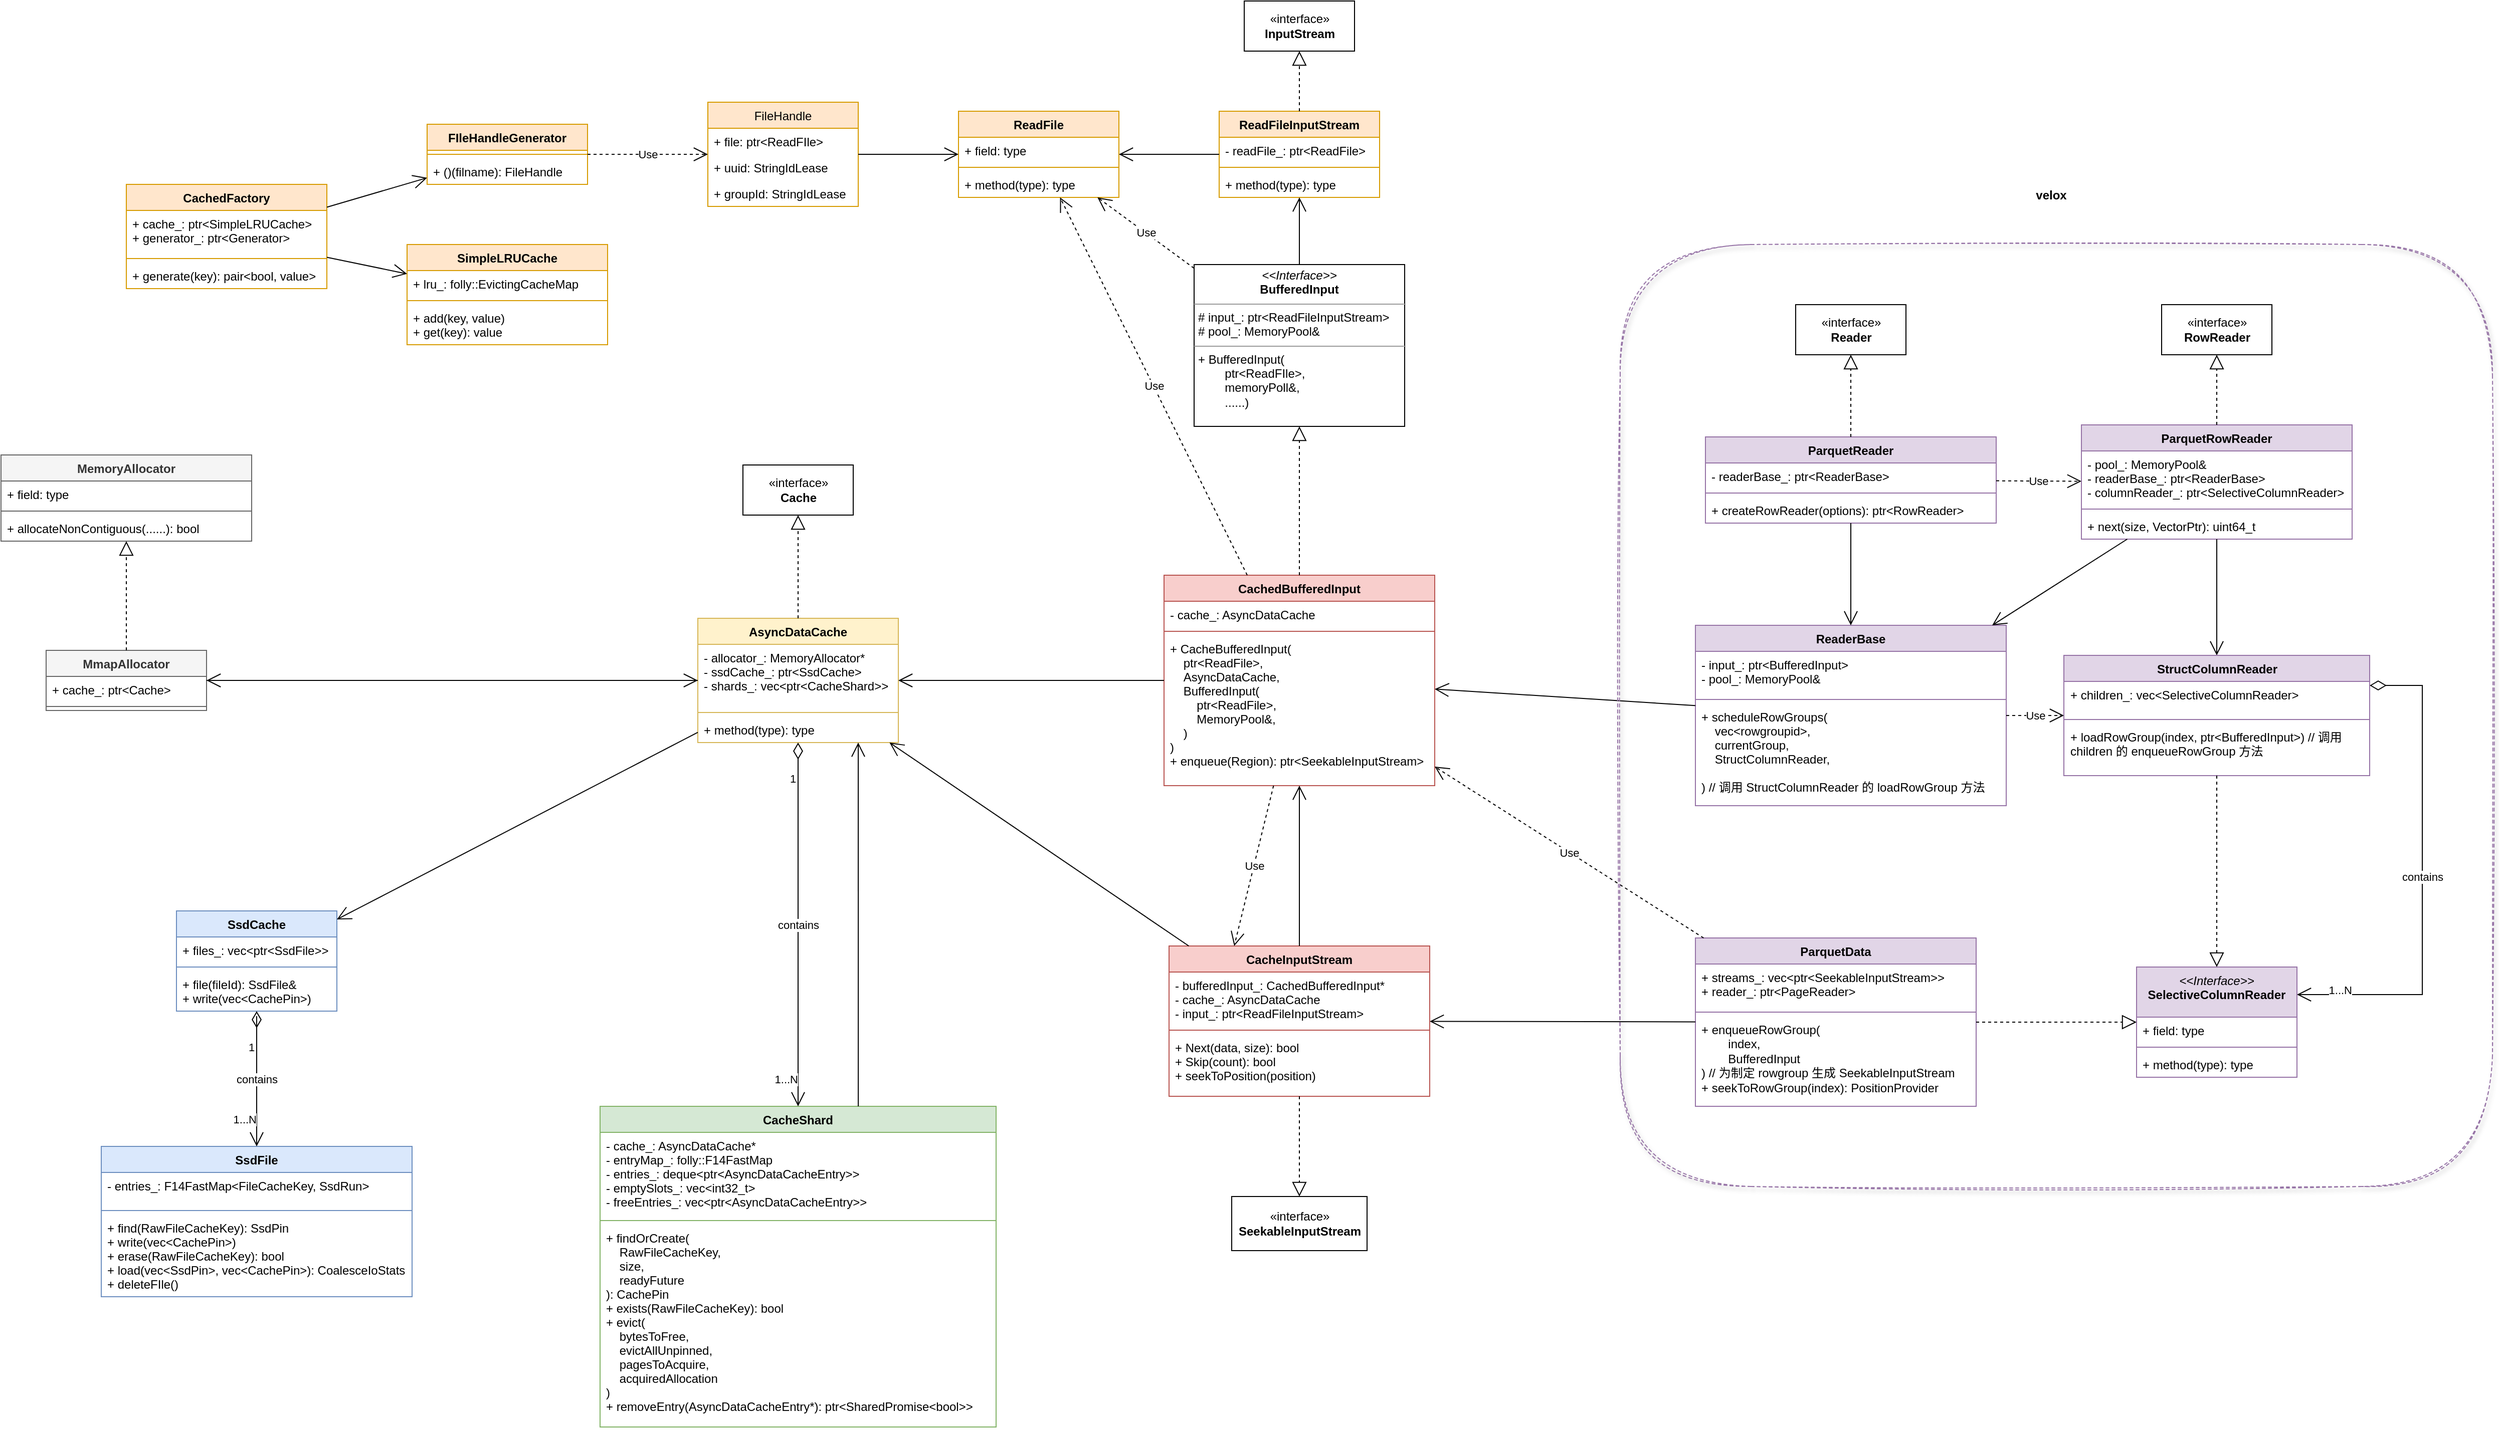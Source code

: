 <mxfile version="24.3.1" type="github">
  <diagram name="第 1 页" id="Pp-75ZngFEsOOak7LyUB">
    <mxGraphModel dx="2874" dy="721" grid="1" gridSize="10" guides="1" tooltips="1" connect="1" arrows="1" fold="1" page="0" pageScale="1" pageWidth="827" pageHeight="1169" math="0" shadow="0">
      <root>
        <mxCell id="0" />
        <mxCell id="1" parent="0" />
        <mxCell id="CNc3Xjs3FIzdw5K3xw-y-1" value="SimpleLRUCache" style="swimlane;fontStyle=1;align=center;verticalAlign=top;childLayout=stackLayout;horizontal=1;startSize=26;horizontalStack=0;resizeParent=1;resizeParentMax=0;resizeLast=0;collapsible=1;marginBottom=0;fillColor=#ffe6cc;strokeColor=#d79b00;" parent="1" vertex="1">
          <mxGeometry x="-210" y="660" width="200" height="100" as="geometry" />
        </mxCell>
        <mxCell id="CNc3Xjs3FIzdw5K3xw-y-2" value="+ lru_: folly::EvictingCacheMap" style="text;strokeColor=none;fillColor=none;align=left;verticalAlign=top;spacingLeft=4;spacingRight=4;overflow=hidden;rotatable=0;points=[[0,0.5],[1,0.5]];portConstraint=eastwest;" parent="CNc3Xjs3FIzdw5K3xw-y-1" vertex="1">
          <mxGeometry y="26" width="200" height="26" as="geometry" />
        </mxCell>
        <mxCell id="CNc3Xjs3FIzdw5K3xw-y-3" value="" style="line;strokeWidth=1;fillColor=none;align=left;verticalAlign=middle;spacingTop=-1;spacingLeft=3;spacingRight=3;rotatable=0;labelPosition=right;points=[];portConstraint=eastwest;strokeColor=inherit;" parent="CNc3Xjs3FIzdw5K3xw-y-1" vertex="1">
          <mxGeometry y="52" width="200" height="8" as="geometry" />
        </mxCell>
        <mxCell id="CNc3Xjs3FIzdw5K3xw-y-4" value="+ add(key, value)&#xa;+ get(key): value" style="text;strokeColor=none;fillColor=none;align=left;verticalAlign=top;spacingLeft=4;spacingRight=4;overflow=hidden;rotatable=0;points=[[0,0.5],[1,0.5]];portConstraint=eastwest;" parent="CNc3Xjs3FIzdw5K3xw-y-1" vertex="1">
          <mxGeometry y="60" width="200" height="40" as="geometry" />
        </mxCell>
        <mxCell id="CNc3Xjs3FIzdw5K3xw-y-5" value="FIleHandleGenerator" style="swimlane;fontStyle=1;align=center;verticalAlign=top;childLayout=stackLayout;horizontal=1;startSize=26;horizontalStack=0;resizeParent=1;resizeParentMax=0;resizeLast=0;collapsible=1;marginBottom=0;fillColor=#ffe6cc;strokeColor=#d79b00;" parent="1" vertex="1">
          <mxGeometry x="-190" y="540" width="160" height="60" as="geometry" />
        </mxCell>
        <mxCell id="CNc3Xjs3FIzdw5K3xw-y-6" value="" style="line;strokeWidth=1;fillColor=none;align=left;verticalAlign=middle;spacingTop=-1;spacingLeft=3;spacingRight=3;rotatable=0;labelPosition=right;points=[];portConstraint=eastwest;strokeColor=inherit;" parent="CNc3Xjs3FIzdw5K3xw-y-5" vertex="1">
          <mxGeometry y="26" width="160" height="8" as="geometry" />
        </mxCell>
        <mxCell id="CNc3Xjs3FIzdw5K3xw-y-7" value="+ ()(filname): FileHandle" style="text;strokeColor=none;fillColor=none;align=left;verticalAlign=top;spacingLeft=4;spacingRight=4;overflow=hidden;rotatable=0;points=[[0,0.5],[1,0.5]];portConstraint=eastwest;" parent="CNc3Xjs3FIzdw5K3xw-y-5" vertex="1">
          <mxGeometry y="34" width="160" height="26" as="geometry" />
        </mxCell>
        <mxCell id="CNc3Xjs3FIzdw5K3xw-y-8" value="FileHandle" style="swimlane;fontStyle=0;childLayout=stackLayout;horizontal=1;startSize=26;fillColor=#ffe6cc;horizontalStack=0;resizeParent=1;resizeParentMax=0;resizeLast=0;collapsible=1;marginBottom=0;strokeColor=#d79b00;" parent="1" vertex="1">
          <mxGeometry x="90" y="518" width="150" height="104" as="geometry" />
        </mxCell>
        <mxCell id="CNc3Xjs3FIzdw5K3xw-y-9" value="+ file: ptr&lt;ReadFIle&gt;" style="text;strokeColor=none;fillColor=none;align=left;verticalAlign=top;spacingLeft=4;spacingRight=4;overflow=hidden;rotatable=0;points=[[0,0.5],[1,0.5]];portConstraint=eastwest;" parent="CNc3Xjs3FIzdw5K3xw-y-8" vertex="1">
          <mxGeometry y="26" width="150" height="26" as="geometry" />
        </mxCell>
        <mxCell id="CNc3Xjs3FIzdw5K3xw-y-10" value="+ uuid: StringIdLease" style="text;strokeColor=none;fillColor=none;align=left;verticalAlign=top;spacingLeft=4;spacingRight=4;overflow=hidden;rotatable=0;points=[[0,0.5],[1,0.5]];portConstraint=eastwest;" parent="CNc3Xjs3FIzdw5K3xw-y-8" vertex="1">
          <mxGeometry y="52" width="150" height="26" as="geometry" />
        </mxCell>
        <mxCell id="CNc3Xjs3FIzdw5K3xw-y-11" value="+ groupId: StringIdLease" style="text;strokeColor=none;fillColor=none;align=left;verticalAlign=top;spacingLeft=4;spacingRight=4;overflow=hidden;rotatable=0;points=[[0,0.5],[1,0.5]];portConstraint=eastwest;" parent="CNc3Xjs3FIzdw5K3xw-y-8" vertex="1">
          <mxGeometry y="78" width="150" height="26" as="geometry" />
        </mxCell>
        <mxCell id="CNc3Xjs3FIzdw5K3xw-y-12" value="ParquetReader" style="swimlane;fontStyle=1;align=center;verticalAlign=top;childLayout=stackLayout;horizontal=1;startSize=26;horizontalStack=0;resizeParent=1;resizeParentMax=0;resizeLast=0;collapsible=1;marginBottom=0;fillColor=#e1d5e7;strokeColor=#9673a6;" parent="1" vertex="1">
          <mxGeometry x="1085" y="852" width="290" height="86" as="geometry" />
        </mxCell>
        <mxCell id="CNc3Xjs3FIzdw5K3xw-y-13" value="- readerBase_: ptr&lt;ReaderBase&gt;" style="text;strokeColor=none;fillColor=none;align=left;verticalAlign=top;spacingLeft=4;spacingRight=4;overflow=hidden;rotatable=0;points=[[0,0.5],[1,0.5]];portConstraint=eastwest;" parent="CNc3Xjs3FIzdw5K3xw-y-12" vertex="1">
          <mxGeometry y="26" width="290" height="26" as="geometry" />
        </mxCell>
        <mxCell id="CNc3Xjs3FIzdw5K3xw-y-14" value="" style="line;strokeWidth=1;fillColor=none;align=left;verticalAlign=middle;spacingTop=-1;spacingLeft=3;spacingRight=3;rotatable=0;labelPosition=right;points=[];portConstraint=eastwest;strokeColor=inherit;" parent="CNc3Xjs3FIzdw5K3xw-y-12" vertex="1">
          <mxGeometry y="52" width="290" height="8" as="geometry" />
        </mxCell>
        <mxCell id="CNc3Xjs3FIzdw5K3xw-y-15" value="+ createRowReader(options): ptr&lt;RowReader&gt;" style="text;strokeColor=none;fillColor=none;align=left;verticalAlign=top;spacingLeft=4;spacingRight=4;overflow=hidden;rotatable=0;points=[[0,0.5],[1,0.5]];portConstraint=eastwest;" parent="CNc3Xjs3FIzdw5K3xw-y-12" vertex="1">
          <mxGeometry y="60" width="290" height="26" as="geometry" />
        </mxCell>
        <mxCell id="CNc3Xjs3FIzdw5K3xw-y-16" value="ParquetRowReader" style="swimlane;fontStyle=1;align=center;verticalAlign=top;childLayout=stackLayout;horizontal=1;startSize=26;horizontalStack=0;resizeParent=1;resizeParentMax=0;resizeLast=0;collapsible=1;marginBottom=0;fillColor=#e1d5e7;strokeColor=#9673a6;" parent="1" vertex="1">
          <mxGeometry x="1460" y="840" width="270" height="114" as="geometry" />
        </mxCell>
        <mxCell id="CNc3Xjs3FIzdw5K3xw-y-17" value="- pool_: MemoryPool&amp;&#xa;- readerBase_: ptr&lt;ReaderBase&gt;&#xa;- columnReader_: ptr&lt;SelectiveColumnReader&gt;" style="text;strokeColor=none;fillColor=none;align=left;verticalAlign=top;spacingLeft=4;spacingRight=4;overflow=hidden;rotatable=0;points=[[0,0.5],[1,0.5]];portConstraint=eastwest;" parent="CNc3Xjs3FIzdw5K3xw-y-16" vertex="1">
          <mxGeometry y="26" width="270" height="54" as="geometry" />
        </mxCell>
        <mxCell id="CNc3Xjs3FIzdw5K3xw-y-18" value="" style="line;strokeWidth=1;fillColor=none;align=left;verticalAlign=middle;spacingTop=-1;spacingLeft=3;spacingRight=3;rotatable=0;labelPosition=right;points=[];portConstraint=eastwest;strokeColor=inherit;" parent="CNc3Xjs3FIzdw5K3xw-y-16" vertex="1">
          <mxGeometry y="80" width="270" height="8" as="geometry" />
        </mxCell>
        <mxCell id="CNc3Xjs3FIzdw5K3xw-y-19" value="+ next(size, VectorPtr): uint64_t" style="text;strokeColor=none;fillColor=none;align=left;verticalAlign=top;spacingLeft=4;spacingRight=4;overflow=hidden;rotatable=0;points=[[0,0.5],[1,0.5]];portConstraint=eastwest;" parent="CNc3Xjs3FIzdw5K3xw-y-16" vertex="1">
          <mxGeometry y="88" width="270" height="26" as="geometry" />
        </mxCell>
        <mxCell id="CNc3Xjs3FIzdw5K3xw-y-20" value="AsyncDataCache" style="swimlane;fontStyle=1;align=center;verticalAlign=top;childLayout=stackLayout;horizontal=1;startSize=26;horizontalStack=0;resizeParent=1;resizeParentMax=0;resizeLast=0;collapsible=1;marginBottom=0;fillColor=#fff2cc;strokeColor=#d6b656;" parent="1" vertex="1">
          <mxGeometry x="80" y="1033" width="200" height="124" as="geometry" />
        </mxCell>
        <mxCell id="CNc3Xjs3FIzdw5K3xw-y-21" value="- allocator_: MemoryAllocator*&#xa;- ssdCache_: ptr&lt;SsdCache&gt;&#xa;- shards_: vec&lt;ptr&lt;CacheShard&gt;&gt;" style="text;strokeColor=none;fillColor=none;align=left;verticalAlign=top;spacingLeft=4;spacingRight=4;overflow=hidden;rotatable=0;points=[[0,0.5],[1,0.5]];portConstraint=eastwest;" parent="CNc3Xjs3FIzdw5K3xw-y-20" vertex="1">
          <mxGeometry y="26" width="200" height="64" as="geometry" />
        </mxCell>
        <mxCell id="CNc3Xjs3FIzdw5K3xw-y-22" value="" style="line;strokeWidth=1;fillColor=none;align=left;verticalAlign=middle;spacingTop=-1;spacingLeft=3;spacingRight=3;rotatable=0;labelPosition=right;points=[];portConstraint=eastwest;strokeColor=inherit;" parent="CNc3Xjs3FIzdw5K3xw-y-20" vertex="1">
          <mxGeometry y="90" width="200" height="8" as="geometry" />
        </mxCell>
        <mxCell id="CNc3Xjs3FIzdw5K3xw-y-23" value="+ method(type): type" style="text;strokeColor=none;fillColor=none;align=left;verticalAlign=top;spacingLeft=4;spacingRight=4;overflow=hidden;rotatable=0;points=[[0,0.5],[1,0.5]];portConstraint=eastwest;" parent="CNc3Xjs3FIzdw5K3xw-y-20" vertex="1">
          <mxGeometry y="98" width="200" height="26" as="geometry" />
        </mxCell>
        <mxCell id="CNc3Xjs3FIzdw5K3xw-y-24" value="CacheShard" style="swimlane;fontStyle=1;align=center;verticalAlign=top;childLayout=stackLayout;horizontal=1;startSize=26;horizontalStack=0;resizeParent=1;resizeParentMax=0;resizeLast=0;collapsible=1;marginBottom=0;fillColor=#d5e8d4;strokeColor=#82b366;" parent="1" vertex="1">
          <mxGeometry x="-17.5" y="1520" width="395" height="320" as="geometry" />
        </mxCell>
        <mxCell id="CNc3Xjs3FIzdw5K3xw-y-25" value="- cache_: AsyncDataCache*&#xa;- entryMap_: folly::F14FastMap&#xa;- entries_: deque&lt;ptr&lt;AsyncDataCacheEntry&gt;&gt;&#xa;- emptySlots_: vec&lt;int32_t&gt;&#xa;- freeEntries_: vec&lt;ptr&lt;AsyncDataCacheEntry&gt;&gt;" style="text;strokeColor=none;fillColor=none;align=left;verticalAlign=top;spacingLeft=4;spacingRight=4;overflow=hidden;rotatable=0;points=[[0,0.5],[1,0.5]];portConstraint=eastwest;" parent="CNc3Xjs3FIzdw5K3xw-y-24" vertex="1">
          <mxGeometry y="26" width="395" height="84" as="geometry" />
        </mxCell>
        <mxCell id="CNc3Xjs3FIzdw5K3xw-y-26" value="" style="line;strokeWidth=1;fillColor=none;align=left;verticalAlign=middle;spacingTop=-1;spacingLeft=3;spacingRight=3;rotatable=0;labelPosition=right;points=[];portConstraint=eastwest;strokeColor=inherit;" parent="CNc3Xjs3FIzdw5K3xw-y-24" vertex="1">
          <mxGeometry y="110" width="395" height="8" as="geometry" />
        </mxCell>
        <mxCell id="CNc3Xjs3FIzdw5K3xw-y-27" value="+ findOrCreate(&#xa;    RawFileCacheKey,&#xa;    size,&#xa;    readyFuture    &#xa;): CachePin&#xa;+ exists(RawFileCacheKey): bool&#xa;+ evict(&#xa;    bytesToFree,&#xa;    evictAllUnpinned,&#xa;    pagesToAcquire,&#xa;    acquiredAllocation&#xa;)&#xa;+ removeEntry(AsyncDataCacheEntry*): ptr&lt;SharedPromise&lt;bool&gt;&gt;" style="text;strokeColor=none;fillColor=none;align=left;verticalAlign=top;spacingLeft=4;spacingRight=4;overflow=hidden;rotatable=0;points=[[0,0.5],[1,0.5]];portConstraint=eastwest;" parent="CNc3Xjs3FIzdw5K3xw-y-24" vertex="1">
          <mxGeometry y="118" width="395" height="202" as="geometry" />
        </mxCell>
        <mxCell id="CNc3Xjs3FIzdw5K3xw-y-28" value="SsdCache" style="swimlane;fontStyle=1;align=center;verticalAlign=top;childLayout=stackLayout;horizontal=1;startSize=26;horizontalStack=0;resizeParent=1;resizeParentMax=0;resizeLast=0;collapsible=1;marginBottom=0;fillColor=#dae8fc;strokeColor=#6c8ebf;" parent="1" vertex="1">
          <mxGeometry x="-440" y="1325" width="160" height="100" as="geometry" />
        </mxCell>
        <mxCell id="CNc3Xjs3FIzdw5K3xw-y-29" value="+ files_: vec&lt;ptr&lt;SsdFile&gt;&gt;" style="text;strokeColor=none;fillColor=none;align=left;verticalAlign=top;spacingLeft=4;spacingRight=4;overflow=hidden;rotatable=0;points=[[0,0.5],[1,0.5]];portConstraint=eastwest;" parent="CNc3Xjs3FIzdw5K3xw-y-28" vertex="1">
          <mxGeometry y="26" width="160" height="26" as="geometry" />
        </mxCell>
        <mxCell id="CNc3Xjs3FIzdw5K3xw-y-30" value="" style="line;strokeWidth=1;fillColor=none;align=left;verticalAlign=middle;spacingTop=-1;spacingLeft=3;spacingRight=3;rotatable=0;labelPosition=right;points=[];portConstraint=eastwest;strokeColor=inherit;" parent="CNc3Xjs3FIzdw5K3xw-y-28" vertex="1">
          <mxGeometry y="52" width="160" height="8" as="geometry" />
        </mxCell>
        <mxCell id="CNc3Xjs3FIzdw5K3xw-y-31" value="+ file(fileId): SsdFile&amp;&#xa;+ write(vec&lt;CachePin&gt;)" style="text;strokeColor=none;fillColor=none;align=left;verticalAlign=top;spacingLeft=4;spacingRight=4;overflow=hidden;rotatable=0;points=[[0,0.5],[1,0.5]];portConstraint=eastwest;" parent="CNc3Xjs3FIzdw5K3xw-y-28" vertex="1">
          <mxGeometry y="60" width="160" height="40" as="geometry" />
        </mxCell>
        <mxCell id="CNc3Xjs3FIzdw5K3xw-y-32" value="SsdFile" style="swimlane;fontStyle=1;align=center;verticalAlign=top;childLayout=stackLayout;horizontal=1;startSize=26;horizontalStack=0;resizeParent=1;resizeParentMax=0;resizeLast=0;collapsible=1;marginBottom=0;fillColor=#dae8fc;strokeColor=#6c8ebf;" parent="1" vertex="1">
          <mxGeometry x="-515" y="1560" width="310" height="150" as="geometry" />
        </mxCell>
        <mxCell id="CNc3Xjs3FIzdw5K3xw-y-33" value="- entries_: F14FastMap&lt;FileCacheKey, SsdRun&gt;" style="text;strokeColor=none;fillColor=none;align=left;verticalAlign=top;spacingLeft=4;spacingRight=4;overflow=hidden;rotatable=0;points=[[0,0.5],[1,0.5]];portConstraint=eastwest;" parent="CNc3Xjs3FIzdw5K3xw-y-32" vertex="1">
          <mxGeometry y="26" width="310" height="34" as="geometry" />
        </mxCell>
        <mxCell id="CNc3Xjs3FIzdw5K3xw-y-34" value="" style="line;strokeWidth=1;fillColor=none;align=left;verticalAlign=middle;spacingTop=-1;spacingLeft=3;spacingRight=3;rotatable=0;labelPosition=right;points=[];portConstraint=eastwest;strokeColor=inherit;" parent="CNc3Xjs3FIzdw5K3xw-y-32" vertex="1">
          <mxGeometry y="60" width="310" height="8" as="geometry" />
        </mxCell>
        <mxCell id="CNc3Xjs3FIzdw5K3xw-y-35" value="+ find(RawFileCacheKey): SsdPin&#xa;+ write(vec&lt;CachePin&gt;)&#xa;+ erase(RawFileCacheKey): bool&#xa;+ load(vec&lt;SsdPin&gt;, vec&lt;CachePin&gt;): CoalesceIoStats&#xa;+ deleteFIle()" style="text;strokeColor=none;fillColor=none;align=left;verticalAlign=top;spacingLeft=4;spacingRight=4;overflow=hidden;rotatable=0;points=[[0,0.5],[1,0.5]];portConstraint=eastwest;" parent="CNc3Xjs3FIzdw5K3xw-y-32" vertex="1">
          <mxGeometry y="68" width="310" height="82" as="geometry" />
        </mxCell>
        <mxCell id="CNc3Xjs3FIzdw5K3xw-y-36" value="CachedBufferedInput" style="swimlane;fontStyle=1;align=center;verticalAlign=top;childLayout=stackLayout;horizontal=1;startSize=26;horizontalStack=0;resizeParent=1;resizeParentMax=0;resizeLast=0;collapsible=1;marginBottom=0;fillColor=#f8cecc;strokeColor=#b85450;" parent="1" vertex="1">
          <mxGeometry x="545" y="990" width="270" height="210" as="geometry" />
        </mxCell>
        <mxCell id="CNc3Xjs3FIzdw5K3xw-y-37" value="- cache_: AsyncDataCache" style="text;strokeColor=none;fillColor=none;align=left;verticalAlign=top;spacingLeft=4;spacingRight=4;overflow=hidden;rotatable=0;points=[[0,0.5],[1,0.5]];portConstraint=eastwest;" parent="CNc3Xjs3FIzdw5K3xw-y-36" vertex="1">
          <mxGeometry y="26" width="270" height="26" as="geometry" />
        </mxCell>
        <mxCell id="CNc3Xjs3FIzdw5K3xw-y-38" value="" style="line;strokeWidth=1;fillColor=none;align=left;verticalAlign=middle;spacingTop=-1;spacingLeft=3;spacingRight=3;rotatable=0;labelPosition=right;points=[];portConstraint=eastwest;strokeColor=inherit;" parent="CNc3Xjs3FIzdw5K3xw-y-36" vertex="1">
          <mxGeometry y="52" width="270" height="8" as="geometry" />
        </mxCell>
        <mxCell id="CNc3Xjs3FIzdw5K3xw-y-39" value="+ CacheBufferedInput(&#xa;    ptr&lt;ReadFile&gt;,&#xa;    AsyncDataCache,&#xa;    BufferedInput(&#xa;        ptr&lt;ReadFile&gt;,&#xa;        MemoryPool&amp;,&#xa;    )&#xa;)&#xa;+ enqueue(Region): ptr&lt;SeekableInputStream&gt;" style="text;strokeColor=none;fillColor=none;align=left;verticalAlign=top;spacingLeft=4;spacingRight=4;overflow=hidden;rotatable=0;points=[[0,0.5],[1,0.5]];portConstraint=eastwest;" parent="CNc3Xjs3FIzdw5K3xw-y-36" vertex="1">
          <mxGeometry y="60" width="270" height="150" as="geometry" />
        </mxCell>
        <mxCell id="CNc3Xjs3FIzdw5K3xw-y-40" value="CacheInputStream" style="swimlane;fontStyle=1;align=center;verticalAlign=top;childLayout=stackLayout;horizontal=1;startSize=26;horizontalStack=0;resizeParent=1;resizeParentMax=0;resizeLast=0;collapsible=1;marginBottom=0;fillColor=#f8cecc;strokeColor=#b85450;" parent="1" vertex="1">
          <mxGeometry x="550" y="1360" width="260" height="150" as="geometry" />
        </mxCell>
        <mxCell id="CNc3Xjs3FIzdw5K3xw-y-41" value="- bufferedInput_: CachedBufferedInput*&#xa;- cache_: AsyncDataCache&#xa;- input_: ptr&lt;ReadFileInputStream&gt;" style="text;strokeColor=none;fillColor=none;align=left;verticalAlign=top;spacingLeft=4;spacingRight=4;overflow=hidden;rotatable=0;points=[[0,0.5],[1,0.5]];portConstraint=eastwest;" parent="CNc3Xjs3FIzdw5K3xw-y-40" vertex="1">
          <mxGeometry y="26" width="260" height="54" as="geometry" />
        </mxCell>
        <mxCell id="CNc3Xjs3FIzdw5K3xw-y-42" value="" style="line;strokeWidth=1;fillColor=none;align=left;verticalAlign=middle;spacingTop=-1;spacingLeft=3;spacingRight=3;rotatable=0;labelPosition=right;points=[];portConstraint=eastwest;strokeColor=inherit;" parent="CNc3Xjs3FIzdw5K3xw-y-40" vertex="1">
          <mxGeometry y="80" width="260" height="8" as="geometry" />
        </mxCell>
        <mxCell id="CNc3Xjs3FIzdw5K3xw-y-43" value="+ Next(data, size): bool&#xa;+ Skip(count): bool&#xa;+ seekToPosition(position)" style="text;strokeColor=none;fillColor=none;align=left;verticalAlign=top;spacingLeft=4;spacingRight=4;overflow=hidden;rotatable=0;points=[[0,0.5],[1,0.5]];portConstraint=eastwest;" parent="CNc3Xjs3FIzdw5K3xw-y-40" vertex="1">
          <mxGeometry y="88" width="260" height="62" as="geometry" />
        </mxCell>
        <mxCell id="CNc3Xjs3FIzdw5K3xw-y-44" value="ReadFileInputStream" style="swimlane;fontStyle=1;align=center;verticalAlign=top;childLayout=stackLayout;horizontal=1;startSize=26;horizontalStack=0;resizeParent=1;resizeParentMax=0;resizeLast=0;collapsible=1;marginBottom=0;fillColor=#ffe6cc;strokeColor=#d79b00;" parent="1" vertex="1">
          <mxGeometry x="600" y="527" width="160" height="86" as="geometry" />
        </mxCell>
        <mxCell id="CNc3Xjs3FIzdw5K3xw-y-45" value="- readFile_: ptr&lt;ReadFile&gt;" style="text;strokeColor=none;fillColor=none;align=left;verticalAlign=top;spacingLeft=4;spacingRight=4;overflow=hidden;rotatable=0;points=[[0,0.5],[1,0.5]];portConstraint=eastwest;" parent="CNc3Xjs3FIzdw5K3xw-y-44" vertex="1">
          <mxGeometry y="26" width="160" height="26" as="geometry" />
        </mxCell>
        <mxCell id="CNc3Xjs3FIzdw5K3xw-y-46" value="" style="line;strokeWidth=1;fillColor=none;align=left;verticalAlign=middle;spacingTop=-1;spacingLeft=3;spacingRight=3;rotatable=0;labelPosition=right;points=[];portConstraint=eastwest;strokeColor=inherit;" parent="CNc3Xjs3FIzdw5K3xw-y-44" vertex="1">
          <mxGeometry y="52" width="160" height="8" as="geometry" />
        </mxCell>
        <mxCell id="CNc3Xjs3FIzdw5K3xw-y-47" value="+ method(type): type" style="text;strokeColor=none;fillColor=none;align=left;verticalAlign=top;spacingLeft=4;spacingRight=4;overflow=hidden;rotatable=0;points=[[0,0.5],[1,0.5]];portConstraint=eastwest;" parent="CNc3Xjs3FIzdw5K3xw-y-44" vertex="1">
          <mxGeometry y="60" width="160" height="26" as="geometry" />
        </mxCell>
        <mxCell id="CNc3Xjs3FIzdw5K3xw-y-48" value="«interface»&lt;br&gt;&lt;b&gt;InputStream&lt;/b&gt;" style="html=1;" parent="1" vertex="1">
          <mxGeometry x="625" y="417" width="110" height="50" as="geometry" />
        </mxCell>
        <mxCell id="CNc3Xjs3FIzdw5K3xw-y-49" value="" style="endArrow=block;dashed=1;endFill=0;endSize=12;html=1;rounded=0;exitX=0.5;exitY=0;exitDx=0;exitDy=0;entryX=0.5;entryY=1;entryDx=0;entryDy=0;" parent="1" source="CNc3Xjs3FIzdw5K3xw-y-44" target="CNc3Xjs3FIzdw5K3xw-y-48" edge="1">
          <mxGeometry width="160" relative="1" as="geometry">
            <mxPoint x="640" y="510" as="sourcePoint" />
            <mxPoint x="800" y="510" as="targetPoint" />
          </mxGeometry>
        </mxCell>
        <mxCell id="CNc3Xjs3FIzdw5K3xw-y-50" value="ReadFile" style="swimlane;fontStyle=1;align=center;verticalAlign=top;childLayout=stackLayout;horizontal=1;startSize=26;horizontalStack=0;resizeParent=1;resizeParentMax=0;resizeLast=0;collapsible=1;marginBottom=0;fillColor=#ffe6cc;strokeColor=#d79b00;" parent="1" vertex="1">
          <mxGeometry x="340" y="527" width="160" height="86" as="geometry" />
        </mxCell>
        <mxCell id="CNc3Xjs3FIzdw5K3xw-y-51" value="+ field: type" style="text;strokeColor=none;fillColor=none;align=left;verticalAlign=top;spacingLeft=4;spacingRight=4;overflow=hidden;rotatable=0;points=[[0,0.5],[1,0.5]];portConstraint=eastwest;" parent="CNc3Xjs3FIzdw5K3xw-y-50" vertex="1">
          <mxGeometry y="26" width="160" height="26" as="geometry" />
        </mxCell>
        <mxCell id="CNc3Xjs3FIzdw5K3xw-y-52" value="" style="line;strokeWidth=1;fillColor=none;align=left;verticalAlign=middle;spacingTop=-1;spacingLeft=3;spacingRight=3;rotatable=0;labelPosition=right;points=[];portConstraint=eastwest;strokeColor=inherit;" parent="CNc3Xjs3FIzdw5K3xw-y-50" vertex="1">
          <mxGeometry y="52" width="160" height="8" as="geometry" />
        </mxCell>
        <mxCell id="CNc3Xjs3FIzdw5K3xw-y-53" value="+ method(type): type" style="text;strokeColor=none;fillColor=none;align=left;verticalAlign=top;spacingLeft=4;spacingRight=4;overflow=hidden;rotatable=0;points=[[0,0.5],[1,0.5]];portConstraint=eastwest;" parent="CNc3Xjs3FIzdw5K3xw-y-50" vertex="1">
          <mxGeometry y="60" width="160" height="26" as="geometry" />
        </mxCell>
        <mxCell id="CNc3Xjs3FIzdw5K3xw-y-54" value="" style="endArrow=open;endFill=1;endSize=12;html=1;rounded=0;" parent="1" source="CNc3Xjs3FIzdw5K3xw-y-44" target="CNc3Xjs3FIzdw5K3xw-y-50" edge="1">
          <mxGeometry width="160" relative="1" as="geometry">
            <mxPoint x="790" y="560" as="sourcePoint" />
            <mxPoint x="880" y="550" as="targetPoint" />
          </mxGeometry>
        </mxCell>
        <mxCell id="CNc3Xjs3FIzdw5K3xw-y-55" value="" style="endArrow=open;endFill=1;endSize=12;html=1;rounded=0;" parent="1" source="CNc3Xjs3FIzdw5K3xw-y-8" target="CNc3Xjs3FIzdw5K3xw-y-50" edge="1">
          <mxGeometry width="160" relative="1" as="geometry">
            <mxPoint x="240" y="450" as="sourcePoint" />
            <mxPoint x="400" y="450" as="targetPoint" />
          </mxGeometry>
        </mxCell>
        <mxCell id="CNc3Xjs3FIzdw5K3xw-y-56" value="Use" style="endArrow=open;endSize=12;dashed=1;html=1;rounded=0;" parent="1" source="CNc3Xjs3FIzdw5K3xw-y-5" target="CNc3Xjs3FIzdw5K3xw-y-8" edge="1">
          <mxGeometry width="160" relative="1" as="geometry">
            <mxPoint x="-60" y="650" as="sourcePoint" />
            <mxPoint x="100" y="650" as="targetPoint" />
          </mxGeometry>
        </mxCell>
        <mxCell id="CNc3Xjs3FIzdw5K3xw-y-57" value="CachedFactory" style="swimlane;fontStyle=1;align=center;verticalAlign=top;childLayout=stackLayout;horizontal=1;startSize=26;horizontalStack=0;resizeParent=1;resizeParentMax=0;resizeLast=0;collapsible=1;marginBottom=0;fillColor=#ffe6cc;strokeColor=#d79b00;" parent="1" vertex="1">
          <mxGeometry x="-490" y="600" width="200" height="104" as="geometry" />
        </mxCell>
        <mxCell id="CNc3Xjs3FIzdw5K3xw-y-58" value="+ cache_: ptr&lt;SimpleLRUCache&gt;&#xa;+ generator_: ptr&lt;Generator&gt;" style="text;strokeColor=none;fillColor=none;align=left;verticalAlign=top;spacingLeft=4;spacingRight=4;overflow=hidden;rotatable=0;points=[[0,0.5],[1,0.5]];portConstraint=eastwest;" parent="CNc3Xjs3FIzdw5K3xw-y-57" vertex="1">
          <mxGeometry y="26" width="200" height="44" as="geometry" />
        </mxCell>
        <mxCell id="CNc3Xjs3FIzdw5K3xw-y-59" value="" style="line;strokeWidth=1;fillColor=none;align=left;verticalAlign=middle;spacingTop=-1;spacingLeft=3;spacingRight=3;rotatable=0;labelPosition=right;points=[];portConstraint=eastwest;strokeColor=inherit;" parent="CNc3Xjs3FIzdw5K3xw-y-57" vertex="1">
          <mxGeometry y="70" width="200" height="8" as="geometry" />
        </mxCell>
        <mxCell id="CNc3Xjs3FIzdw5K3xw-y-60" value="+ generate(key): pair&lt;bool, value&gt;" style="text;strokeColor=none;fillColor=none;align=left;verticalAlign=top;spacingLeft=4;spacingRight=4;overflow=hidden;rotatable=0;points=[[0,0.5],[1,0.5]];portConstraint=eastwest;" parent="CNc3Xjs3FIzdw5K3xw-y-57" vertex="1">
          <mxGeometry y="78" width="200" height="26" as="geometry" />
        </mxCell>
        <mxCell id="CNc3Xjs3FIzdw5K3xw-y-61" value="" style="endArrow=open;endFill=1;endSize=12;html=1;rounded=0;" parent="1" source="CNc3Xjs3FIzdw5K3xw-y-57" target="CNc3Xjs3FIzdw5K3xw-y-1" edge="1">
          <mxGeometry width="160" relative="1" as="geometry">
            <mxPoint x="-410" y="790" as="sourcePoint" />
            <mxPoint x="-250" y="790" as="targetPoint" />
          </mxGeometry>
        </mxCell>
        <mxCell id="CNc3Xjs3FIzdw5K3xw-y-62" value="" style="endArrow=open;endFill=1;endSize=12;html=1;rounded=0;" parent="1" source="CNc3Xjs3FIzdw5K3xw-y-57" target="CNc3Xjs3FIzdw5K3xw-y-5" edge="1">
          <mxGeometry width="160" relative="1" as="geometry">
            <mxPoint x="-310" y="470" as="sourcePoint" />
            <mxPoint x="-150" y="470" as="targetPoint" />
          </mxGeometry>
        </mxCell>
        <mxCell id="CNc3Xjs3FIzdw5K3xw-y-63" value="«interface»&lt;br&gt;&lt;b&gt;Reader&lt;/b&gt;" style="html=1;" parent="1" vertex="1">
          <mxGeometry x="1175" y="720" width="110" height="50" as="geometry" />
        </mxCell>
        <mxCell id="CNc3Xjs3FIzdw5K3xw-y-64" value="ReaderBase" style="swimlane;fontStyle=1;align=center;verticalAlign=top;childLayout=stackLayout;horizontal=1;startSize=26;horizontalStack=0;resizeParent=1;resizeParentMax=0;resizeLast=0;collapsible=1;marginBottom=0;fillColor=#e1d5e7;strokeColor=#9673a6;" parent="1" vertex="1">
          <mxGeometry x="1075" y="1040" width="310" height="180" as="geometry" />
        </mxCell>
        <mxCell id="CNc3Xjs3FIzdw5K3xw-y-65" value="- input_: ptr&lt;BufferedInput&gt;&#xa;- pool_: MemoryPool&amp;" style="text;strokeColor=none;fillColor=none;align=left;verticalAlign=top;spacingLeft=4;spacingRight=4;overflow=hidden;rotatable=0;points=[[0,0.5],[1,0.5]];portConstraint=eastwest;" parent="CNc3Xjs3FIzdw5K3xw-y-64" vertex="1">
          <mxGeometry y="26" width="310" height="44" as="geometry" />
        </mxCell>
        <mxCell id="CNc3Xjs3FIzdw5K3xw-y-66" value="" style="line;strokeWidth=1;fillColor=none;align=left;verticalAlign=middle;spacingTop=-1;spacingLeft=3;spacingRight=3;rotatable=0;labelPosition=right;points=[];portConstraint=eastwest;strokeColor=inherit;" parent="CNc3Xjs3FIzdw5K3xw-y-64" vertex="1">
          <mxGeometry y="70" width="310" height="8" as="geometry" />
        </mxCell>
        <mxCell id="CNc3Xjs3FIzdw5K3xw-y-67" value="+ scheduleRowGroups(&#xa;    vec&lt;rowgroupid&gt;,&#xa;    currentGroup,&#xa;    StructColumnReader,&#xa;&#xa;) // 调用 StructColumnReader 的 loadRowGroup 方法" style="text;strokeColor=none;fillColor=none;align=left;verticalAlign=top;spacingLeft=4;spacingRight=4;overflow=hidden;rotatable=0;points=[[0,0.5],[1,0.5]];portConstraint=eastwest;" parent="CNc3Xjs3FIzdw5K3xw-y-64" vertex="1">
          <mxGeometry y="78" width="310" height="102" as="geometry" />
        </mxCell>
        <mxCell id="CNc3Xjs3FIzdw5K3xw-y-68" value="" style="endArrow=block;dashed=1;endFill=0;endSize=12;html=1;rounded=0;exitX=0.5;exitY=0;exitDx=0;exitDy=0;" parent="1" source="CNc3Xjs3FIzdw5K3xw-y-12" target="CNc3Xjs3FIzdw5K3xw-y-63" edge="1">
          <mxGeometry width="160" relative="1" as="geometry">
            <mxPoint x="400" y="710" as="sourcePoint" />
            <mxPoint x="560" y="710" as="targetPoint" />
          </mxGeometry>
        </mxCell>
        <mxCell id="CNc3Xjs3FIzdw5K3xw-y-69" value="" style="endArrow=open;endFill=1;endSize=12;html=1;rounded=0;" parent="1" source="CNc3Xjs3FIzdw5K3xw-y-12" target="CNc3Xjs3FIzdw5K3xw-y-64" edge="1">
          <mxGeometry width="160" relative="1" as="geometry">
            <mxPoint x="30" y="970" as="sourcePoint" />
            <mxPoint x="190" y="970" as="targetPoint" />
          </mxGeometry>
        </mxCell>
        <mxCell id="CNc3Xjs3FIzdw5K3xw-y-70" value="" style="endArrow=block;dashed=1;endFill=0;endSize=12;html=1;rounded=0;exitX=0.5;exitY=0;exitDx=0;exitDy=0;" parent="1" source="CNc3Xjs3FIzdw5K3xw-y-36" target="CNc3Xjs3FIzdw5K3xw-y-72" edge="1">
          <mxGeometry width="160" relative="1" as="geometry">
            <mxPoint x="720" y="1207.75" as="sourcePoint" />
            <mxPoint x="735" y="855.75" as="targetPoint" />
          </mxGeometry>
        </mxCell>
        <mxCell id="CNc3Xjs3FIzdw5K3xw-y-71" value="" style="endArrow=open;endFill=1;endSize=12;html=1;rounded=0;" parent="1" source="CNc3Xjs3FIzdw5K3xw-y-64" target="CNc3Xjs3FIzdw5K3xw-y-36" edge="1">
          <mxGeometry width="160" relative="1" as="geometry">
            <mxPoint x="890" y="957.75" as="sourcePoint" />
            <mxPoint x="790" y="830.75" as="targetPoint" />
          </mxGeometry>
        </mxCell>
        <mxCell id="CNc3Xjs3FIzdw5K3xw-y-72" value="&lt;p style=&quot;margin:0px;margin-top:4px;text-align:center;&quot;&gt;&lt;i&gt;&amp;lt;&amp;lt;Interface&amp;gt;&amp;gt;&lt;/i&gt;&lt;br&gt;&lt;b&gt;BufferedInput&lt;/b&gt;&lt;/p&gt;&lt;hr size=&quot;1&quot;&gt;&lt;p style=&quot;margin:0px;margin-left:4px;&quot;&gt;# input_: ptr&amp;lt;ReadFileInputStream&amp;gt;&lt;br&gt;# pool_: MemoryPool&amp;amp;&lt;/p&gt;&lt;hr size=&quot;1&quot;&gt;&lt;p style=&quot;margin:0px;margin-left:4px;&quot;&gt;+ BufferedInput(&lt;/p&gt;&lt;p style=&quot;margin:0px;margin-left:4px;&quot;&gt;&lt;span style=&quot;white-space: pre;&quot;&gt;&#x9;&lt;/span&gt;ptr&amp;lt;ReadFIle&amp;gt;,&lt;/p&gt;&lt;p style=&quot;margin:0px;margin-left:4px;&quot;&gt;&lt;span style=&quot;white-space: pre;&quot;&gt;&#x9;&lt;/span&gt;memoryPoll&amp;amp;,&lt;/p&gt;&lt;p style=&quot;margin:0px;margin-left:4px;&quot;&gt;&lt;span style=&quot;white-space: pre;&quot;&gt;&#x9;&lt;/span&gt;......)&lt;br&gt;&lt;/p&gt;" style="verticalAlign=top;align=left;overflow=fill;fontSize=12;fontFamily=Helvetica;html=1;" parent="1" vertex="1">
          <mxGeometry x="575" y="680" width="210" height="161.5" as="geometry" />
        </mxCell>
        <mxCell id="CNc3Xjs3FIzdw5K3xw-y-73" value="Use" style="endArrow=open;endSize=12;dashed=1;html=1;rounded=0;" parent="1" source="CNc3Xjs3FIzdw5K3xw-y-72" target="CNc3Xjs3FIzdw5K3xw-y-50" edge="1">
          <mxGeometry width="160" relative="1" as="geometry">
            <mxPoint x="300" y="740" as="sourcePoint" />
            <mxPoint x="460" y="740" as="targetPoint" />
          </mxGeometry>
        </mxCell>
        <mxCell id="CNc3Xjs3FIzdw5K3xw-y-74" value="" style="endArrow=open;endFill=1;endSize=12;html=1;rounded=0;exitX=0.5;exitY=0;exitDx=0;exitDy=0;" parent="1" source="CNc3Xjs3FIzdw5K3xw-y-72" target="CNc3Xjs3FIzdw5K3xw-y-44" edge="1">
          <mxGeometry width="160" relative="1" as="geometry">
            <mxPoint x="380" y="800" as="sourcePoint" />
            <mxPoint x="540" y="800" as="targetPoint" />
          </mxGeometry>
        </mxCell>
        <mxCell id="CNc3Xjs3FIzdw5K3xw-y-75" value="Use" style="endArrow=open;endSize=12;dashed=1;html=1;rounded=0;" parent="1" source="CNc3Xjs3FIzdw5K3xw-y-36" target="CNc3Xjs3FIzdw5K3xw-y-50" edge="1">
          <mxGeometry width="160" relative="1" as="geometry">
            <mxPoint x="400" y="980" as="sourcePoint" />
            <mxPoint x="560" y="980" as="targetPoint" />
          </mxGeometry>
        </mxCell>
        <mxCell id="CNc3Xjs3FIzdw5K3xw-y-76" value="" style="endArrow=open;endFill=1;endSize=12;html=1;rounded=0;" parent="1" source="CNc3Xjs3FIzdw5K3xw-y-36" target="CNc3Xjs3FIzdw5K3xw-y-20" edge="1">
          <mxGeometry width="160" relative="1" as="geometry">
            <mxPoint x="490" y="1220" as="sourcePoint" />
            <mxPoint x="650" y="1220" as="targetPoint" />
          </mxGeometry>
        </mxCell>
        <mxCell id="CNc3Xjs3FIzdw5K3xw-y-77" value="«interface»&lt;br&gt;&lt;b&gt;SeekableInputStream&lt;/b&gt;" style="html=1;" parent="1" vertex="1">
          <mxGeometry x="612.5" y="1610" width="135" height="54" as="geometry" />
        </mxCell>
        <mxCell id="CNc3Xjs3FIzdw5K3xw-y-78" value="" style="endArrow=block;dashed=1;endFill=0;endSize=12;html=1;rounded=0;" parent="1" source="CNc3Xjs3FIzdw5K3xw-y-40" target="CNc3Xjs3FIzdw5K3xw-y-77" edge="1">
          <mxGeometry width="160" relative="1" as="geometry">
            <mxPoint x="1000" y="1140" as="sourcePoint" />
            <mxPoint x="1160" y="1140" as="targetPoint" />
          </mxGeometry>
        </mxCell>
        <mxCell id="CNc3Xjs3FIzdw5K3xw-y-79" value="" style="endArrow=open;endFill=1;endSize=12;html=1;rounded=0;" parent="1" source="CNc3Xjs3FIzdw5K3xw-y-40" target="CNc3Xjs3FIzdw5K3xw-y-36" edge="1">
          <mxGeometry width="160" relative="1" as="geometry">
            <mxPoint x="540" y="1230" as="sourcePoint" />
            <mxPoint x="700" y="1230" as="targetPoint" />
          </mxGeometry>
        </mxCell>
        <mxCell id="CNc3Xjs3FIzdw5K3xw-y-80" value="" style="endArrow=open;endFill=1;endSize=12;html=1;rounded=0;" parent="1" source="CNc3Xjs3FIzdw5K3xw-y-40" target="CNc3Xjs3FIzdw5K3xw-y-20" edge="1">
          <mxGeometry width="160" relative="1" as="geometry">
            <mxPoint x="600" y="1470" as="sourcePoint" />
            <mxPoint x="760" y="1470" as="targetPoint" />
          </mxGeometry>
        </mxCell>
        <mxCell id="CNc3Xjs3FIzdw5K3xw-y-81" value="«interface»&lt;br&gt;&lt;b&gt;RowReader&lt;/b&gt;" style="html=1;" parent="1" vertex="1">
          <mxGeometry x="1540" y="720" width="110" height="50" as="geometry" />
        </mxCell>
        <mxCell id="CNc3Xjs3FIzdw5K3xw-y-82" value="" style="endArrow=block;dashed=1;endFill=0;endSize=12;html=1;rounded=0;" parent="1" source="CNc3Xjs3FIzdw5K3xw-y-16" target="CNc3Xjs3FIzdw5K3xw-y-81" edge="1">
          <mxGeometry width="160" relative="1" as="geometry">
            <mxPoint x="1350" y="820" as="sourcePoint" />
            <mxPoint x="1510" y="820" as="targetPoint" />
          </mxGeometry>
        </mxCell>
        <mxCell id="CNc3Xjs3FIzdw5K3xw-y-83" value="" style="endArrow=open;endFill=1;endSize=12;html=1;rounded=0;" parent="1" source="CNc3Xjs3FIzdw5K3xw-y-16" target="CNc3Xjs3FIzdw5K3xw-y-64" edge="1">
          <mxGeometry width="160" relative="1" as="geometry">
            <mxPoint x="960" y="970" as="sourcePoint" />
            <mxPoint x="1120" y="910" as="targetPoint" />
          </mxGeometry>
        </mxCell>
        <mxCell id="CNc3Xjs3FIzdw5K3xw-y-85" value="MemoryAllocator" style="swimlane;fontStyle=1;align=center;verticalAlign=top;childLayout=stackLayout;horizontal=1;startSize=26;horizontalStack=0;resizeParent=1;resizeParentMax=0;resizeLast=0;collapsible=1;marginBottom=0;fillColor=#f5f5f5;fontColor=#333333;strokeColor=#666666;" parent="1" vertex="1">
          <mxGeometry x="-615" y="870" width="250" height="86" as="geometry" />
        </mxCell>
        <mxCell id="CNc3Xjs3FIzdw5K3xw-y-86" value="+ field: type" style="text;strokeColor=none;fillColor=none;align=left;verticalAlign=top;spacingLeft=4;spacingRight=4;overflow=hidden;rotatable=0;points=[[0,0.5],[1,0.5]];portConstraint=eastwest;" parent="CNc3Xjs3FIzdw5K3xw-y-85" vertex="1">
          <mxGeometry y="26" width="250" height="26" as="geometry" />
        </mxCell>
        <mxCell id="CNc3Xjs3FIzdw5K3xw-y-87" value="" style="line;strokeWidth=1;fillColor=none;align=left;verticalAlign=middle;spacingTop=-1;spacingLeft=3;spacingRight=3;rotatable=0;labelPosition=right;points=[];portConstraint=eastwest;strokeColor=inherit;" parent="CNc3Xjs3FIzdw5K3xw-y-85" vertex="1">
          <mxGeometry y="52" width="250" height="8" as="geometry" />
        </mxCell>
        <mxCell id="CNc3Xjs3FIzdw5K3xw-y-88" value="+ allocateNonContiguous(......): bool" style="text;strokeColor=none;fillColor=none;align=left;verticalAlign=top;spacingLeft=4;spacingRight=4;overflow=hidden;rotatable=0;points=[[0,0.5],[1,0.5]];portConstraint=eastwest;" parent="CNc3Xjs3FIzdw5K3xw-y-85" vertex="1">
          <mxGeometry y="60" width="250" height="26" as="geometry" />
        </mxCell>
        <mxCell id="CNc3Xjs3FIzdw5K3xw-y-89" value="" style="endArrow=open;endFill=1;endSize=12;html=1;rounded=0;" parent="1" source="CNc3Xjs3FIzdw5K3xw-y-20" target="CNc3Xjs3FIzdw5K3xw-y-92" edge="1">
          <mxGeometry width="160" relative="1" as="geometry">
            <mxPoint x="400" y="1190" as="sourcePoint" />
            <mxPoint x="560" y="1190" as="targetPoint" />
          </mxGeometry>
        </mxCell>
        <mxCell id="CNc3Xjs3FIzdw5K3xw-y-90" value="" style="endArrow=open;endFill=1;endSize=12;html=1;rounded=0;" parent="1" source="CNc3Xjs3FIzdw5K3xw-y-20" target="CNc3Xjs3FIzdw5K3xw-y-28" edge="1">
          <mxGeometry width="160" relative="1" as="geometry">
            <mxPoint x="560" y="1470" as="sourcePoint" />
            <mxPoint x="720" y="1470" as="targetPoint" />
          </mxGeometry>
        </mxCell>
        <mxCell id="CNc3Xjs3FIzdw5K3xw-y-92" value="MmapAllocator" style="swimlane;fontStyle=1;align=center;verticalAlign=top;childLayout=stackLayout;horizontal=1;startSize=26;horizontalStack=0;resizeParent=1;resizeParentMax=0;resizeLast=0;collapsible=1;marginBottom=0;fillColor=#f5f5f5;fontColor=#333333;strokeColor=#666666;" parent="1" vertex="1">
          <mxGeometry x="-570" y="1065" width="160" height="60" as="geometry" />
        </mxCell>
        <mxCell id="CNc3Xjs3FIzdw5K3xw-y-93" value="+ cache_: ptr&lt;Cache&gt;" style="text;strokeColor=none;fillColor=none;align=left;verticalAlign=top;spacingLeft=4;spacingRight=4;overflow=hidden;rotatable=0;points=[[0,0.5],[1,0.5]];portConstraint=eastwest;" parent="CNc3Xjs3FIzdw5K3xw-y-92" vertex="1">
          <mxGeometry y="26" width="160" height="26" as="geometry" />
        </mxCell>
        <mxCell id="CNc3Xjs3FIzdw5K3xw-y-94" value="" style="line;strokeWidth=1;fillColor=none;align=left;verticalAlign=middle;spacingTop=-1;spacingLeft=3;spacingRight=3;rotatable=0;labelPosition=right;points=[];portConstraint=eastwest;strokeColor=inherit;" parent="CNc3Xjs3FIzdw5K3xw-y-92" vertex="1">
          <mxGeometry y="52" width="160" height="8" as="geometry" />
        </mxCell>
        <mxCell id="CNc3Xjs3FIzdw5K3xw-y-95" value="" style="endArrow=block;dashed=1;endFill=0;endSize=12;html=1;rounded=0;exitX=0.5;exitY=0;exitDx=0;exitDy=0;" parent="1" source="CNc3Xjs3FIzdw5K3xw-y-92" target="CNc3Xjs3FIzdw5K3xw-y-85" edge="1">
          <mxGeometry width="160" relative="1" as="geometry">
            <mxPoint x="-810" y="1320" as="sourcePoint" />
            <mxPoint x="-650" y="1320" as="targetPoint" />
          </mxGeometry>
        </mxCell>
        <mxCell id="CNc3Xjs3FIzdw5K3xw-y-96" value="«interface»&lt;br&gt;&lt;b&gt;Cache&lt;/b&gt;" style="html=1;" parent="1" vertex="1">
          <mxGeometry x="125" y="880" width="110" height="50" as="geometry" />
        </mxCell>
        <mxCell id="CNc3Xjs3FIzdw5K3xw-y-97" value="Use" style="endArrow=open;endSize=12;dashed=1;html=1;rounded=0;entryX=0.25;entryY=0;entryDx=0;entryDy=0;" parent="1" source="CNc3Xjs3FIzdw5K3xw-y-36" target="CNc3Xjs3FIzdw5K3xw-y-40" edge="1">
          <mxGeometry width="160" relative="1" as="geometry">
            <mxPoint x="340" y="1370" as="sourcePoint" />
            <mxPoint x="500" y="1370" as="targetPoint" />
          </mxGeometry>
        </mxCell>
        <mxCell id="CNc3Xjs3FIzdw5K3xw-y-98" value="" style="endArrow=open;endFill=1;endSize=12;html=1;rounded=0;" parent="1" source="CNc3Xjs3FIzdw5K3xw-y-92" target="CNc3Xjs3FIzdw5K3xw-y-20" edge="1">
          <mxGeometry width="160" relative="1" as="geometry">
            <mxPoint x="-400" y="1190" as="sourcePoint" />
            <mxPoint x="-240" y="1190" as="targetPoint" />
          </mxGeometry>
        </mxCell>
        <mxCell id="CNc3Xjs3FIzdw5K3xw-y-99" value="" style="endArrow=block;dashed=1;endFill=0;endSize=12;html=1;rounded=0;" parent="1" source="CNc3Xjs3FIzdw5K3xw-y-20" target="CNc3Xjs3FIzdw5K3xw-y-96" edge="1">
          <mxGeometry width="160" relative="1" as="geometry">
            <mxPoint x="-60" y="940" as="sourcePoint" />
            <mxPoint x="100" y="940" as="targetPoint" />
          </mxGeometry>
        </mxCell>
        <mxCell id="CNc3Xjs3FIzdw5K3xw-y-100" value="contains" style="endArrow=open;html=1;endSize=12;startArrow=diamondThin;startSize=14;startFill=0;edgeStyle=orthogonalEdgeStyle;rounded=0;entryX=0.5;entryY=0;entryDx=0;entryDy=0;" parent="1" source="CNc3Xjs3FIzdw5K3xw-y-20" target="CNc3Xjs3FIzdw5K3xw-y-24" edge="1">
          <mxGeometry relative="1" as="geometry">
            <mxPoint x="10" y="1330" as="sourcePoint" />
            <mxPoint x="60" y="1390" as="targetPoint" />
            <Array as="points">
              <mxPoint x="180" y="1230" />
              <mxPoint x="180" y="1230" />
            </Array>
          </mxGeometry>
        </mxCell>
        <mxCell id="CNc3Xjs3FIzdw5K3xw-y-101" value="1" style="edgeLabel;resizable=0;html=1;align=left;verticalAlign=top;" parent="CNc3Xjs3FIzdw5K3xw-y-100" connectable="0" vertex="1">
          <mxGeometry x="-1" relative="1" as="geometry">
            <mxPoint x="-10" y="23" as="offset" />
          </mxGeometry>
        </mxCell>
        <mxCell id="CNc3Xjs3FIzdw5K3xw-y-102" value="1...N" style="edgeLabel;resizable=0;html=1;align=right;verticalAlign=top;" parent="CNc3Xjs3FIzdw5K3xw-y-100" connectable="0" vertex="1">
          <mxGeometry x="1" relative="1" as="geometry">
            <mxPoint y="-40" as="offset" />
          </mxGeometry>
        </mxCell>
        <mxCell id="CNc3Xjs3FIzdw5K3xw-y-103" value="" style="endArrow=open;endFill=1;endSize=12;html=1;rounded=0;entryX=0.8;entryY=1;entryDx=0;entryDy=0;entryPerimeter=0;exitX=0.652;exitY=0;exitDx=0;exitDy=0;exitPerimeter=0;" parent="1" source="CNc3Xjs3FIzdw5K3xw-y-24" target="CNc3Xjs3FIzdw5K3xw-y-23" edge="1">
          <mxGeometry width="160" relative="1" as="geometry">
            <mxPoint x="290" y="1380" as="sourcePoint" />
            <mxPoint x="450" y="1380" as="targetPoint" />
          </mxGeometry>
        </mxCell>
        <mxCell id="0E9ScUnDs6IQsSlavntW-1" value="ParquetData" style="swimlane;fontStyle=1;align=center;verticalAlign=top;childLayout=stackLayout;horizontal=1;startSize=26;horizontalStack=0;resizeParent=1;resizeParentMax=0;resizeLast=0;collapsible=1;marginBottom=0;whiteSpace=wrap;html=1;fillColor=#e1d5e7;strokeColor=#9673a6;" vertex="1" parent="1">
          <mxGeometry x="1075" y="1352" width="280" height="168" as="geometry" />
        </mxCell>
        <mxCell id="0E9ScUnDs6IQsSlavntW-2" value="+ streams_: vec&amp;lt;ptr&amp;lt;SeekableInputStream&amp;gt;&amp;gt;&lt;div&gt;+ reader_: ptr&amp;lt;PageReader&amp;gt;&lt;/div&gt;" style="text;strokeColor=none;fillColor=none;align=left;verticalAlign=top;spacingLeft=4;spacingRight=4;overflow=hidden;rotatable=0;points=[[0,0.5],[1,0.5]];portConstraint=eastwest;whiteSpace=wrap;html=1;" vertex="1" parent="0E9ScUnDs6IQsSlavntW-1">
          <mxGeometry y="26" width="280" height="44" as="geometry" />
        </mxCell>
        <mxCell id="0E9ScUnDs6IQsSlavntW-3" value="" style="line;strokeWidth=1;fillColor=none;align=left;verticalAlign=middle;spacingTop=-1;spacingLeft=3;spacingRight=3;rotatable=0;labelPosition=right;points=[];portConstraint=eastwest;strokeColor=inherit;" vertex="1" parent="0E9ScUnDs6IQsSlavntW-1">
          <mxGeometry y="70" width="280" height="8" as="geometry" />
        </mxCell>
        <mxCell id="0E9ScUnDs6IQsSlavntW-4" value="+ enqueueRowGroup(&lt;div&gt;&lt;span style=&quot;white-space: pre;&quot;&gt;&#x9;&lt;/span&gt;index,&lt;/div&gt;&lt;div&gt;&lt;span style=&quot;white-space: pre;&quot;&gt;&#x9;&lt;/span&gt;BufferedInput&lt;br&gt;&lt;/div&gt;&lt;div&gt;) // 为制定 rowgroup 生成 SeekableInputStream&lt;/div&gt;&lt;div&gt;+ seekToRowGroup(index): PositionProvider&lt;/div&gt;" style="text;strokeColor=none;fillColor=none;align=left;verticalAlign=top;spacingLeft=4;spacingRight=4;overflow=hidden;rotatable=0;points=[[0,0.5],[1,0.5]];portConstraint=eastwest;whiteSpace=wrap;html=1;" vertex="1" parent="0E9ScUnDs6IQsSlavntW-1">
          <mxGeometry y="78" width="280" height="90" as="geometry" />
        </mxCell>
        <mxCell id="0E9ScUnDs6IQsSlavntW-5" value="&lt;div&gt;&lt;i style=&quot;font-weight: 400;&quot;&gt;&amp;lt;&amp;lt;Interface&amp;gt;&amp;gt;&lt;/i&gt;&lt;br style=&quot;font-weight: 400;&quot;&gt;&lt;/div&gt;SelectiveColumnReader" style="swimlane;fontStyle=1;align=center;verticalAlign=top;childLayout=stackLayout;horizontal=1;startSize=50;horizontalStack=0;resizeParent=1;resizeParentMax=0;resizeLast=0;collapsible=1;marginBottom=0;whiteSpace=wrap;html=1;fillColor=#e1d5e7;strokeColor=#9673a6;" vertex="1" parent="1">
          <mxGeometry x="1515" y="1381" width="160" height="110" as="geometry" />
        </mxCell>
        <mxCell id="0E9ScUnDs6IQsSlavntW-6" value="+ field: type" style="text;strokeColor=none;fillColor=none;align=left;verticalAlign=top;spacingLeft=4;spacingRight=4;overflow=hidden;rotatable=0;points=[[0,0.5],[1,0.5]];portConstraint=eastwest;whiteSpace=wrap;html=1;" vertex="1" parent="0E9ScUnDs6IQsSlavntW-5">
          <mxGeometry y="50" width="160" height="26" as="geometry" />
        </mxCell>
        <mxCell id="0E9ScUnDs6IQsSlavntW-7" value="" style="line;strokeWidth=1;fillColor=none;align=left;verticalAlign=middle;spacingTop=-1;spacingLeft=3;spacingRight=3;rotatable=0;labelPosition=right;points=[];portConstraint=eastwest;strokeColor=inherit;" vertex="1" parent="0E9ScUnDs6IQsSlavntW-5">
          <mxGeometry y="76" width="160" height="8" as="geometry" />
        </mxCell>
        <mxCell id="0E9ScUnDs6IQsSlavntW-8" value="+ method(type): type" style="text;strokeColor=none;fillColor=none;align=left;verticalAlign=top;spacingLeft=4;spacingRight=4;overflow=hidden;rotatable=0;points=[[0,0.5],[1,0.5]];portConstraint=eastwest;whiteSpace=wrap;html=1;" vertex="1" parent="0E9ScUnDs6IQsSlavntW-5">
          <mxGeometry y="84" width="160" height="26" as="geometry" />
        </mxCell>
        <mxCell id="0E9ScUnDs6IQsSlavntW-9" value="" style="endArrow=open;endFill=1;endSize=12;html=1;rounded=0;" edge="1" parent="1" source="CNc3Xjs3FIzdw5K3xw-y-16" target="0E9ScUnDs6IQsSlavntW-12">
          <mxGeometry width="160" relative="1" as="geometry">
            <mxPoint x="1650" y="1030" as="sourcePoint" />
            <mxPoint x="1810" y="1030" as="targetPoint" />
          </mxGeometry>
        </mxCell>
        <mxCell id="0E9ScUnDs6IQsSlavntW-10" value="" style="endArrow=open;endFill=1;endSize=12;html=1;rounded=0;" edge="1" parent="1" source="0E9ScUnDs6IQsSlavntW-1" target="CNc3Xjs3FIzdw5K3xw-y-40">
          <mxGeometry width="160" relative="1" as="geometry">
            <mxPoint x="890" y="1260" as="sourcePoint" />
            <mxPoint x="1050" y="1260" as="targetPoint" />
          </mxGeometry>
        </mxCell>
        <mxCell id="0E9ScUnDs6IQsSlavntW-11" value="Use" style="endArrow=open;endSize=12;dashed=1;html=1;rounded=0;" edge="1" parent="1" source="0E9ScUnDs6IQsSlavntW-1" target="CNc3Xjs3FIzdw5K3xw-y-36">
          <mxGeometry width="160" relative="1" as="geometry">
            <mxPoint x="1070" y="1290" as="sourcePoint" />
            <mxPoint x="1230" y="1290" as="targetPoint" />
          </mxGeometry>
        </mxCell>
        <mxCell id="0E9ScUnDs6IQsSlavntW-12" value="StructColumnReader" style="swimlane;fontStyle=1;align=center;verticalAlign=top;childLayout=stackLayout;horizontal=1;startSize=26;horizontalStack=0;resizeParent=1;resizeParentMax=0;resizeLast=0;collapsible=1;marginBottom=0;whiteSpace=wrap;html=1;fillColor=#e1d5e7;strokeColor=#9673a6;" vertex="1" parent="1">
          <mxGeometry x="1442.5" y="1070" width="305" height="120" as="geometry" />
        </mxCell>
        <mxCell id="0E9ScUnDs6IQsSlavntW-13" value="+ children_: vec&amp;lt;SelectiveColumnReader&amp;gt;" style="text;strokeColor=none;fillColor=none;align=left;verticalAlign=top;spacingLeft=4;spacingRight=4;overflow=hidden;rotatable=0;points=[[0,0.5],[1,0.5]];portConstraint=eastwest;whiteSpace=wrap;html=1;" vertex="1" parent="0E9ScUnDs6IQsSlavntW-12">
          <mxGeometry y="26" width="305" height="34" as="geometry" />
        </mxCell>
        <mxCell id="0E9ScUnDs6IQsSlavntW-14" value="" style="line;strokeWidth=1;fillColor=none;align=left;verticalAlign=middle;spacingTop=-1;spacingLeft=3;spacingRight=3;rotatable=0;labelPosition=right;points=[];portConstraint=eastwest;strokeColor=inherit;" vertex="1" parent="0E9ScUnDs6IQsSlavntW-12">
          <mxGeometry y="60" width="305" height="8" as="geometry" />
        </mxCell>
        <mxCell id="0E9ScUnDs6IQsSlavntW-15" value="+ loadRowGroup(index, ptr&amp;lt;BufferedInput&amp;gt;) // 调用children 的 enqueueRowGroup 方法" style="text;strokeColor=none;fillColor=none;align=left;verticalAlign=top;spacingLeft=4;spacingRight=4;overflow=hidden;rotatable=0;points=[[0,0.5],[1,0.5]];portConstraint=eastwest;whiteSpace=wrap;html=1;" vertex="1" parent="0E9ScUnDs6IQsSlavntW-12">
          <mxGeometry y="68" width="305" height="52" as="geometry" />
        </mxCell>
        <mxCell id="0E9ScUnDs6IQsSlavntW-16" value="" style="endArrow=block;dashed=1;endFill=0;endSize=12;html=1;rounded=0;" edge="1" parent="1" source="0E9ScUnDs6IQsSlavntW-12" target="0E9ScUnDs6IQsSlavntW-5">
          <mxGeometry width="160" relative="1" as="geometry">
            <mxPoint x="1380" y="1270" as="sourcePoint" />
            <mxPoint x="1540" y="1270" as="targetPoint" />
          </mxGeometry>
        </mxCell>
        <mxCell id="0E9ScUnDs6IQsSlavntW-17" value="" style="endArrow=block;dashed=1;endFill=0;endSize=12;html=1;rounded=0;" edge="1" parent="1" source="0E9ScUnDs6IQsSlavntW-1" target="0E9ScUnDs6IQsSlavntW-5">
          <mxGeometry width="160" relative="1" as="geometry">
            <mxPoint x="1270" y="1270" as="sourcePoint" />
            <mxPoint x="1430" y="1270" as="targetPoint" />
          </mxGeometry>
        </mxCell>
        <mxCell id="0E9ScUnDs6IQsSlavntW-23" value="Use" style="endArrow=open;endSize=12;dashed=1;html=1;rounded=0;" edge="1" parent="1" source="CNc3Xjs3FIzdw5K3xw-y-64" target="0E9ScUnDs6IQsSlavntW-12">
          <mxGeometry width="160" relative="1" as="geometry">
            <mxPoint x="1210" y="1270" as="sourcePoint" />
            <mxPoint x="1370" y="1270" as="targetPoint" />
          </mxGeometry>
        </mxCell>
        <mxCell id="0E9ScUnDs6IQsSlavntW-24" value="contains" style="endArrow=open;html=1;endSize=12;startArrow=diamondThin;startSize=14;startFill=0;edgeStyle=orthogonalEdgeStyle;rounded=0;entryX=1;entryY=0.25;entryDx=0;entryDy=0;exitX=1;exitY=0.25;exitDx=0;exitDy=0;" edge="1" parent="1" source="0E9ScUnDs6IQsSlavntW-12" target="0E9ScUnDs6IQsSlavntW-5">
          <mxGeometry relative="1" as="geometry">
            <mxPoint x="1650" y="1250" as="sourcePoint" />
            <mxPoint x="1810" y="1250" as="targetPoint" />
            <Array as="points">
              <mxPoint x="1800" y="1100" />
              <mxPoint x="1800" y="1409" />
            </Array>
          </mxGeometry>
        </mxCell>
        <mxCell id="0E9ScUnDs6IQsSlavntW-26" value="1...N" style="edgeLabel;resizable=0;html=1;align=right;verticalAlign=top;" connectable="0" vertex="1" parent="0E9ScUnDs6IQsSlavntW-24">
          <mxGeometry x="1" relative="1" as="geometry">
            <mxPoint x="55" y="-18" as="offset" />
          </mxGeometry>
        </mxCell>
        <mxCell id="0E9ScUnDs6IQsSlavntW-27" value="Use" style="endArrow=open;endSize=12;dashed=1;html=1;rounded=0;" edge="1" parent="1" source="CNc3Xjs3FIzdw5K3xw-y-12" target="CNc3Xjs3FIzdw5K3xw-y-16">
          <mxGeometry width="160" relative="1" as="geometry">
            <mxPoint x="1410" y="750" as="sourcePoint" />
            <mxPoint x="1570" y="750" as="targetPoint" />
          </mxGeometry>
        </mxCell>
        <mxCell id="0E9ScUnDs6IQsSlavntW-28" value="" style="rounded=1;whiteSpace=wrap;html=1;fillColor=none;dashed=1;glass=1;shadow=1;strokeColor=#9673a6;sketch=1;curveFitting=1;jiggle=2;" vertex="1" parent="1">
          <mxGeometry x="1000" y="660" width="870" height="940" as="geometry" />
        </mxCell>
        <mxCell id="0E9ScUnDs6IQsSlavntW-29" value="&lt;b&gt;velox&lt;/b&gt;" style="text;html=1;align=center;verticalAlign=middle;whiteSpace=wrap;rounded=0;" vertex="1" parent="1">
          <mxGeometry x="1400" y="596" width="60" height="30" as="geometry" />
        </mxCell>
        <mxCell id="0E9ScUnDs6IQsSlavntW-30" value="contains" style="endArrow=open;html=1;endSize=12;startArrow=diamondThin;startSize=14;startFill=0;edgeStyle=orthogonalEdgeStyle;rounded=0;entryX=0.5;entryY=0;entryDx=0;entryDy=0;" edge="1" parent="1" source="CNc3Xjs3FIzdw5K3xw-y-28" target="CNc3Xjs3FIzdw5K3xw-y-32">
          <mxGeometry relative="1" as="geometry">
            <mxPoint x="-150" y="1383.5" as="sourcePoint" />
            <mxPoint x="-150" y="1746.5" as="targetPoint" />
            <Array as="points">
              <mxPoint x="-360" y="1430" />
              <mxPoint x="-360" y="1430" />
            </Array>
          </mxGeometry>
        </mxCell>
        <mxCell id="0E9ScUnDs6IQsSlavntW-31" value="1" style="edgeLabel;resizable=0;html=1;align=left;verticalAlign=top;" connectable="0" vertex="1" parent="0E9ScUnDs6IQsSlavntW-30">
          <mxGeometry x="-1" relative="1" as="geometry">
            <mxPoint x="-10" y="23" as="offset" />
          </mxGeometry>
        </mxCell>
        <mxCell id="0E9ScUnDs6IQsSlavntW-32" value="1...N" style="edgeLabel;resizable=0;html=1;align=right;verticalAlign=top;" connectable="0" vertex="1" parent="0E9ScUnDs6IQsSlavntW-30">
          <mxGeometry x="1" relative="1" as="geometry">
            <mxPoint y="-40" as="offset" />
          </mxGeometry>
        </mxCell>
      </root>
    </mxGraphModel>
  </diagram>
</mxfile>
